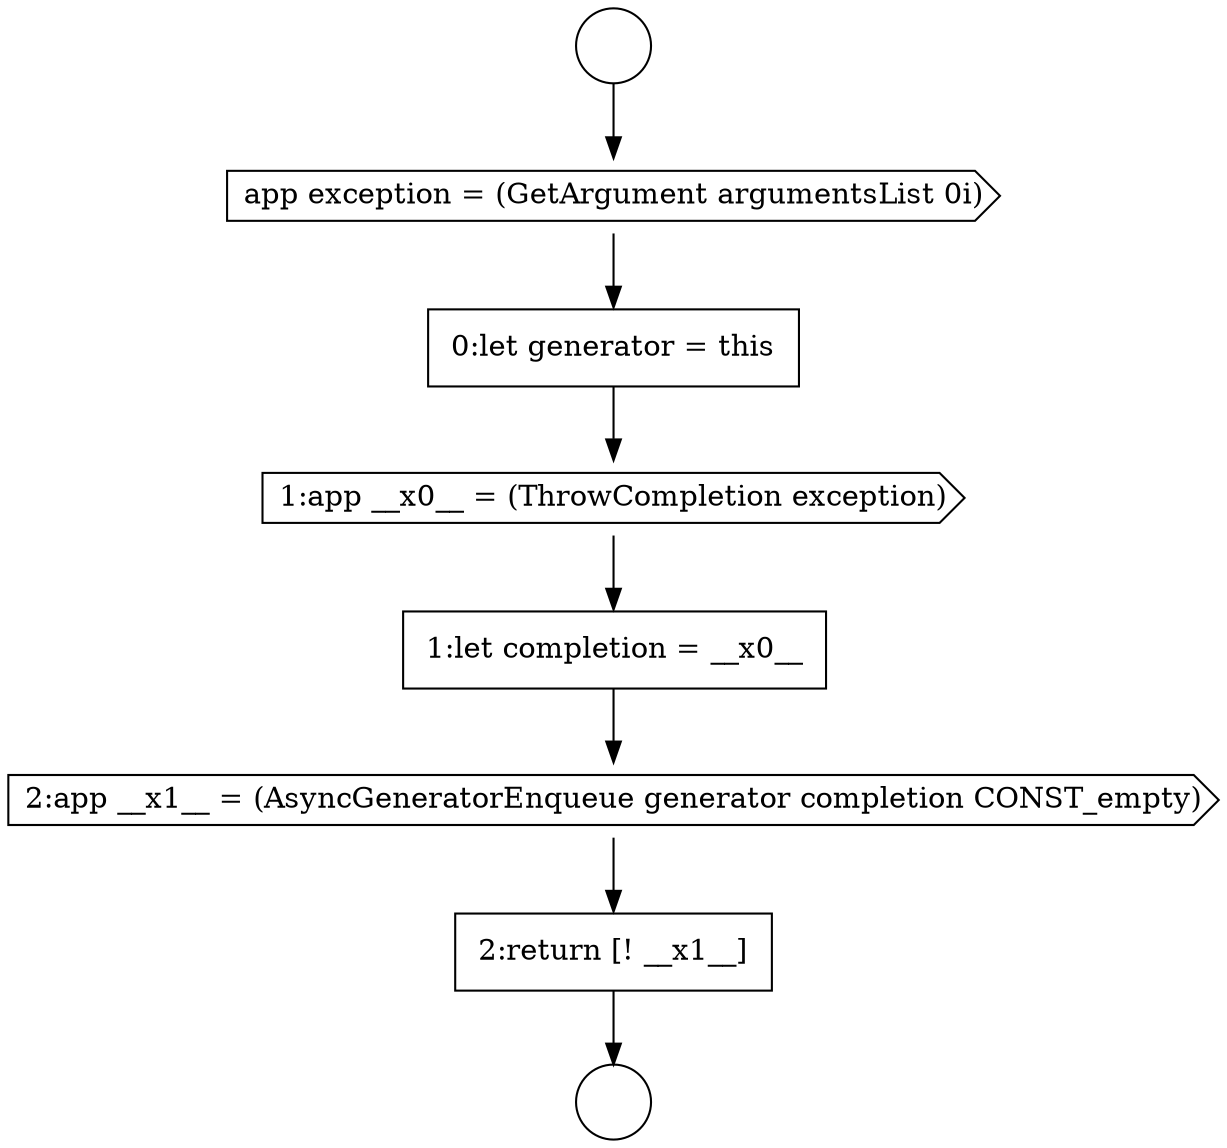 digraph {
  node19267 [shape=cds, label=<<font color="black">app exception = (GetArgument argumentsList 0i)</font>> color="black" fillcolor="white" style=filled]
  node19269 [shape=cds, label=<<font color="black">1:app __x0__ = (ThrowCompletion exception)</font>> color="black" fillcolor="white" style=filled]
  node19271 [shape=cds, label=<<font color="black">2:app __x1__ = (AsyncGeneratorEnqueue generator completion CONST_empty)</font>> color="black" fillcolor="white" style=filled]
  node19265 [shape=circle label=" " color="black" fillcolor="white" style=filled]
  node19270 [shape=none, margin=0, label=<<font color="black">
    <table border="0" cellborder="1" cellspacing="0" cellpadding="10">
      <tr><td align="left">1:let completion = __x0__</td></tr>
    </table>
  </font>> color="black" fillcolor="white" style=filled]
  node19268 [shape=none, margin=0, label=<<font color="black">
    <table border="0" cellborder="1" cellspacing="0" cellpadding="10">
      <tr><td align="left">0:let generator = this</td></tr>
    </table>
  </font>> color="black" fillcolor="white" style=filled]
  node19266 [shape=circle label=" " color="black" fillcolor="white" style=filled]
  node19272 [shape=none, margin=0, label=<<font color="black">
    <table border="0" cellborder="1" cellspacing="0" cellpadding="10">
      <tr><td align="left">2:return [! __x1__]</td></tr>
    </table>
  </font>> color="black" fillcolor="white" style=filled]
  node19268 -> node19269 [ color="black"]
  node19267 -> node19268 [ color="black"]
  node19269 -> node19270 [ color="black"]
  node19271 -> node19272 [ color="black"]
  node19272 -> node19266 [ color="black"]
  node19265 -> node19267 [ color="black"]
  node19270 -> node19271 [ color="black"]
}
